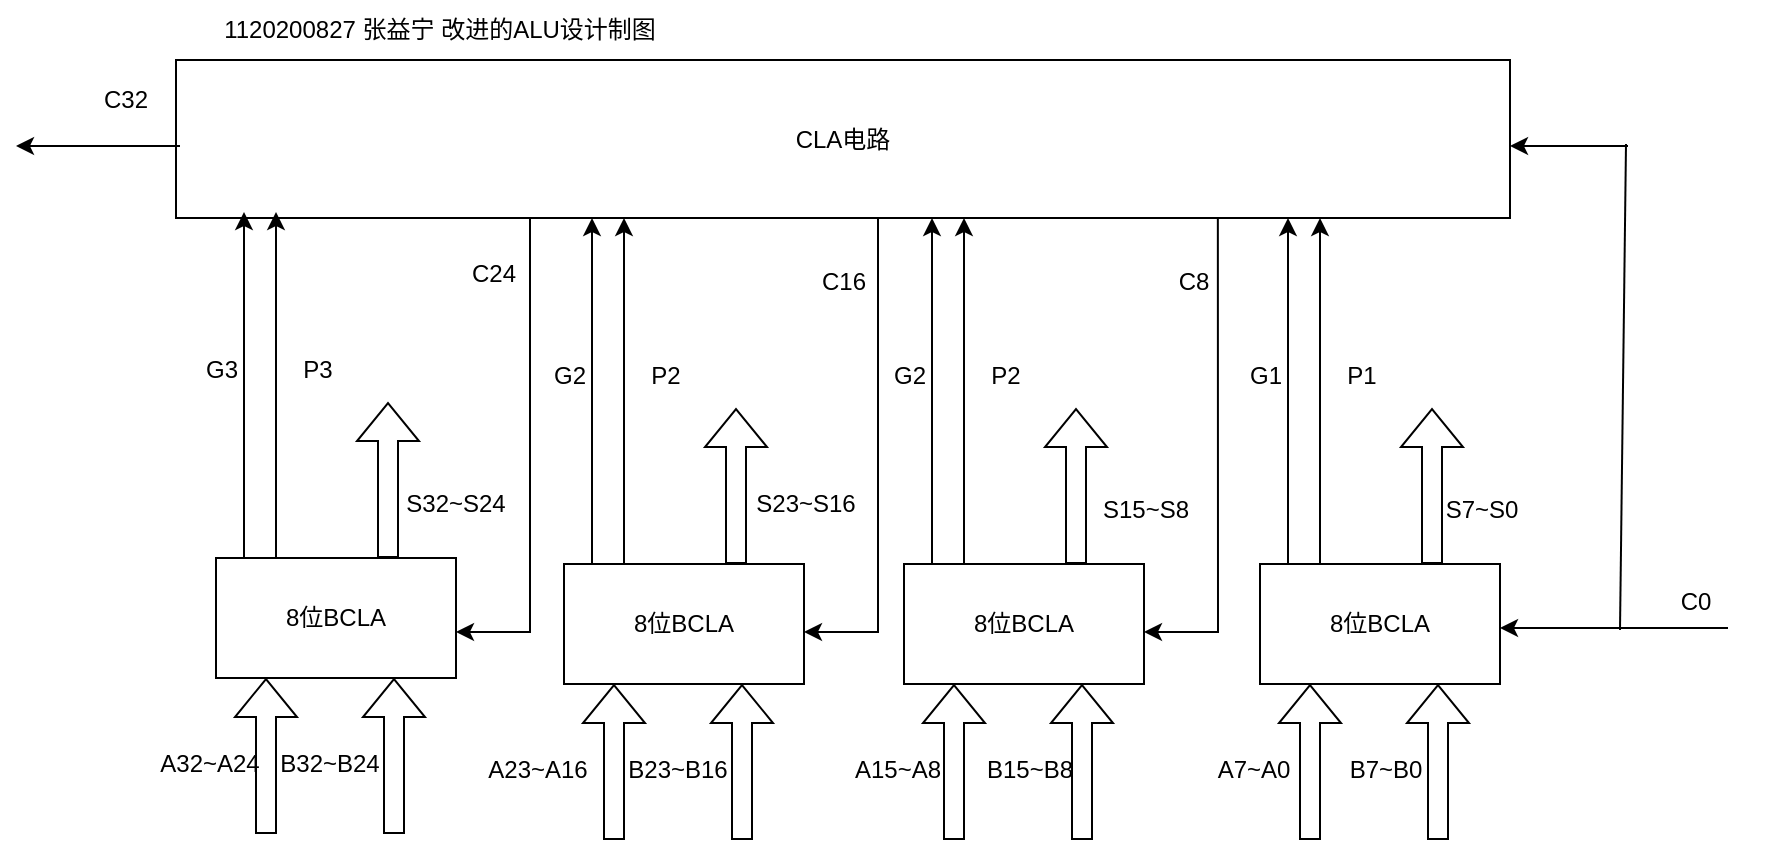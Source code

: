 <mxfile version="21.5.0" type="github">
  <diagram name="第 1 页" id="tp9-DIR90uXELLOAhKr_">
    <mxGraphModel dx="1101" dy="591" grid="0" gridSize="10" guides="1" tooltips="1" connect="1" arrows="1" fold="1" page="1" pageScale="1" pageWidth="2336" pageHeight="1654" math="0" shadow="0">
      <root>
        <mxCell id="0" />
        <mxCell id="1" parent="0" />
        <mxCell id="2G89EVDPKEi4vwQxbu5T-1" value="CLA电路" style="rounded=0;whiteSpace=wrap;html=1;" vertex="1" parent="1">
          <mxGeometry x="124" y="114" width="667" height="79" as="geometry" />
        </mxCell>
        <mxCell id="2G89EVDPKEi4vwQxbu5T-2" value="8位BCLA" style="rounded=0;whiteSpace=wrap;html=1;" vertex="1" parent="1">
          <mxGeometry x="666" y="366" width="120" height="60" as="geometry" />
        </mxCell>
        <mxCell id="2G89EVDPKEi4vwQxbu5T-3" value="1120200827 张益宁 改进的ALU设计制图" style="text;html=1;strokeColor=none;fillColor=none;align=center;verticalAlign=middle;whiteSpace=wrap;rounded=0;" vertex="1" parent="1">
          <mxGeometry x="113" y="84" width="286" height="30" as="geometry" />
        </mxCell>
        <mxCell id="2G89EVDPKEi4vwQxbu5T-4" value="" style="shape=flexArrow;endArrow=classic;html=1;rounded=0;" edge="1" parent="1">
          <mxGeometry width="50" height="50" relative="1" as="geometry">
            <mxPoint x="691" y="504" as="sourcePoint" />
            <mxPoint x="691" y="426" as="targetPoint" />
          </mxGeometry>
        </mxCell>
        <mxCell id="2G89EVDPKEi4vwQxbu5T-5" value="" style="shape=flexArrow;endArrow=classic;html=1;rounded=0;" edge="1" parent="1">
          <mxGeometry width="50" height="50" relative="1" as="geometry">
            <mxPoint x="755" y="504" as="sourcePoint" />
            <mxPoint x="755" y="426" as="targetPoint" />
          </mxGeometry>
        </mxCell>
        <mxCell id="2G89EVDPKEi4vwQxbu5T-6" value="A7~A0" style="text;html=1;strokeColor=none;fillColor=none;align=center;verticalAlign=middle;whiteSpace=wrap;rounded=0;" vertex="1" parent="1">
          <mxGeometry x="633" y="454" width="60" height="30" as="geometry" />
        </mxCell>
        <mxCell id="2G89EVDPKEi4vwQxbu5T-7" value="B7~B0" style="text;html=1;strokeColor=none;fillColor=none;align=center;verticalAlign=middle;whiteSpace=wrap;rounded=0;" vertex="1" parent="1">
          <mxGeometry x="699" y="454" width="60" height="30" as="geometry" />
        </mxCell>
        <mxCell id="2G89EVDPKEi4vwQxbu5T-8" value="" style="shape=flexArrow;endArrow=classic;html=1;rounded=0;" edge="1" parent="1">
          <mxGeometry width="50" height="50" relative="1" as="geometry">
            <mxPoint x="752" y="366" as="sourcePoint" />
            <mxPoint x="752" y="288" as="targetPoint" />
          </mxGeometry>
        </mxCell>
        <mxCell id="2G89EVDPKEi4vwQxbu5T-9" value="S7~S0" style="text;html=1;strokeColor=none;fillColor=none;align=center;verticalAlign=middle;whiteSpace=wrap;rounded=0;" vertex="1" parent="1">
          <mxGeometry x="747" y="324" width="60" height="30" as="geometry" />
        </mxCell>
        <mxCell id="2G89EVDPKEi4vwQxbu5T-11" value="" style="endArrow=classic;html=1;rounded=0;exitX=0.25;exitY=0;exitDx=0;exitDy=0;" edge="1" parent="1" source="2G89EVDPKEi4vwQxbu5T-2">
          <mxGeometry width="50" height="50" relative="1" as="geometry">
            <mxPoint x="787" y="405.842" as="sourcePoint" />
            <mxPoint x="696" y="366" as="targetPoint" />
          </mxGeometry>
        </mxCell>
        <mxCell id="2G89EVDPKEi4vwQxbu5T-12" value="" style="endArrow=classic;html=1;rounded=0;" edge="1" parent="1">
          <mxGeometry width="50" height="50" relative="1" as="geometry">
            <mxPoint x="696" y="365.667" as="sourcePoint" />
            <mxPoint x="696" y="193" as="targetPoint" />
          </mxGeometry>
        </mxCell>
        <mxCell id="2G89EVDPKEi4vwQxbu5T-13" value="G1" style="text;html=1;strokeColor=none;fillColor=none;align=center;verticalAlign=middle;whiteSpace=wrap;rounded=0;" vertex="1" parent="1">
          <mxGeometry x="639" y="257" width="60" height="30" as="geometry" />
        </mxCell>
        <mxCell id="2G89EVDPKEi4vwQxbu5T-14" value="" style="endArrow=classic;html=1;rounded=0;" edge="1" parent="1">
          <mxGeometry width="50" height="50" relative="1" as="geometry">
            <mxPoint x="680" y="365.667" as="sourcePoint" />
            <mxPoint x="680" y="193" as="targetPoint" />
          </mxGeometry>
        </mxCell>
        <mxCell id="2G89EVDPKEi4vwQxbu5T-15" value="P1" style="text;html=1;strokeColor=none;fillColor=none;align=center;verticalAlign=middle;whiteSpace=wrap;rounded=0;" vertex="1" parent="1">
          <mxGeometry x="687" y="257" width="60" height="30" as="geometry" />
        </mxCell>
        <mxCell id="2G89EVDPKEi4vwQxbu5T-16" value="8位BCLA" style="rounded=0;whiteSpace=wrap;html=1;" vertex="1" parent="1">
          <mxGeometry x="488" y="366" width="120" height="60" as="geometry" />
        </mxCell>
        <mxCell id="2G89EVDPKEi4vwQxbu5T-17" value="" style="shape=flexArrow;endArrow=classic;html=1;rounded=0;" edge="1" parent="1">
          <mxGeometry width="50" height="50" relative="1" as="geometry">
            <mxPoint x="513" y="504" as="sourcePoint" />
            <mxPoint x="513" y="426" as="targetPoint" />
          </mxGeometry>
        </mxCell>
        <mxCell id="2G89EVDPKEi4vwQxbu5T-18" value="" style="shape=flexArrow;endArrow=classic;html=1;rounded=0;" edge="1" parent="1">
          <mxGeometry width="50" height="50" relative="1" as="geometry">
            <mxPoint x="577" y="504" as="sourcePoint" />
            <mxPoint x="577" y="426" as="targetPoint" />
          </mxGeometry>
        </mxCell>
        <mxCell id="2G89EVDPKEi4vwQxbu5T-19" value="A15~A8" style="text;html=1;strokeColor=none;fillColor=none;align=center;verticalAlign=middle;whiteSpace=wrap;rounded=0;" vertex="1" parent="1">
          <mxGeometry x="455" y="454" width="60" height="30" as="geometry" />
        </mxCell>
        <mxCell id="2G89EVDPKEi4vwQxbu5T-20" value="B15~B8" style="text;html=1;strokeColor=none;fillColor=none;align=center;verticalAlign=middle;whiteSpace=wrap;rounded=0;" vertex="1" parent="1">
          <mxGeometry x="521" y="454" width="60" height="30" as="geometry" />
        </mxCell>
        <mxCell id="2G89EVDPKEi4vwQxbu5T-21" value="" style="shape=flexArrow;endArrow=classic;html=1;rounded=0;" edge="1" parent="1">
          <mxGeometry width="50" height="50" relative="1" as="geometry">
            <mxPoint x="574" y="366" as="sourcePoint" />
            <mxPoint x="574" y="288" as="targetPoint" />
          </mxGeometry>
        </mxCell>
        <mxCell id="2G89EVDPKEi4vwQxbu5T-22" value="S15~S8" style="text;html=1;strokeColor=none;fillColor=none;align=center;verticalAlign=middle;whiteSpace=wrap;rounded=0;" vertex="1" parent="1">
          <mxGeometry x="579" y="324" width="60" height="30" as="geometry" />
        </mxCell>
        <mxCell id="2G89EVDPKEi4vwQxbu5T-23" value="" style="endArrow=classic;html=1;rounded=0;exitX=0.25;exitY=0;exitDx=0;exitDy=0;" edge="1" parent="1" source="2G89EVDPKEi4vwQxbu5T-16">
          <mxGeometry width="50" height="50" relative="1" as="geometry">
            <mxPoint x="609" y="405.842" as="sourcePoint" />
            <mxPoint x="518" y="366" as="targetPoint" />
          </mxGeometry>
        </mxCell>
        <mxCell id="2G89EVDPKEi4vwQxbu5T-24" value="" style="endArrow=classic;html=1;rounded=0;" edge="1" parent="1">
          <mxGeometry width="50" height="50" relative="1" as="geometry">
            <mxPoint x="518" y="365.667" as="sourcePoint" />
            <mxPoint x="518" y="193" as="targetPoint" />
          </mxGeometry>
        </mxCell>
        <mxCell id="2G89EVDPKEi4vwQxbu5T-25" value="G2" style="text;html=1;strokeColor=none;fillColor=none;align=center;verticalAlign=middle;whiteSpace=wrap;rounded=0;" vertex="1" parent="1">
          <mxGeometry x="461" y="257" width="60" height="30" as="geometry" />
        </mxCell>
        <mxCell id="2G89EVDPKEi4vwQxbu5T-26" value="" style="endArrow=classic;html=1;rounded=0;" edge="1" parent="1">
          <mxGeometry width="50" height="50" relative="1" as="geometry">
            <mxPoint x="502" y="365.667" as="sourcePoint" />
            <mxPoint x="502" y="193" as="targetPoint" />
          </mxGeometry>
        </mxCell>
        <mxCell id="2G89EVDPKEi4vwQxbu5T-27" value="P2" style="text;html=1;strokeColor=none;fillColor=none;align=center;verticalAlign=middle;whiteSpace=wrap;rounded=0;" vertex="1" parent="1">
          <mxGeometry x="509" y="257" width="60" height="30" as="geometry" />
        </mxCell>
        <mxCell id="2G89EVDPKEi4vwQxbu5T-28" value="8位BCLA" style="rounded=0;whiteSpace=wrap;html=1;" vertex="1" parent="1">
          <mxGeometry x="318" y="366" width="120" height="60" as="geometry" />
        </mxCell>
        <mxCell id="2G89EVDPKEi4vwQxbu5T-29" value="" style="shape=flexArrow;endArrow=classic;html=1;rounded=0;" edge="1" parent="1">
          <mxGeometry width="50" height="50" relative="1" as="geometry">
            <mxPoint x="343" y="504" as="sourcePoint" />
            <mxPoint x="343" y="426" as="targetPoint" />
          </mxGeometry>
        </mxCell>
        <mxCell id="2G89EVDPKEi4vwQxbu5T-30" value="" style="shape=flexArrow;endArrow=classic;html=1;rounded=0;" edge="1" parent="1">
          <mxGeometry width="50" height="50" relative="1" as="geometry">
            <mxPoint x="407" y="504" as="sourcePoint" />
            <mxPoint x="407" y="426" as="targetPoint" />
          </mxGeometry>
        </mxCell>
        <mxCell id="2G89EVDPKEi4vwQxbu5T-31" value="A23~A16" style="text;html=1;strokeColor=none;fillColor=none;align=center;verticalAlign=middle;whiteSpace=wrap;rounded=0;" vertex="1" parent="1">
          <mxGeometry x="275" y="454" width="60" height="30" as="geometry" />
        </mxCell>
        <mxCell id="2G89EVDPKEi4vwQxbu5T-32" value="B23~B16" style="text;html=1;strokeColor=none;fillColor=none;align=center;verticalAlign=middle;whiteSpace=wrap;rounded=0;" vertex="1" parent="1">
          <mxGeometry x="345" y="454" width="60" height="30" as="geometry" />
        </mxCell>
        <mxCell id="2G89EVDPKEi4vwQxbu5T-33" value="" style="shape=flexArrow;endArrow=classic;html=1;rounded=0;" edge="1" parent="1">
          <mxGeometry width="50" height="50" relative="1" as="geometry">
            <mxPoint x="404" y="366" as="sourcePoint" />
            <mxPoint x="404" y="288" as="targetPoint" />
          </mxGeometry>
        </mxCell>
        <mxCell id="2G89EVDPKEi4vwQxbu5T-34" value="S23~S16" style="text;html=1;strokeColor=none;fillColor=none;align=center;verticalAlign=middle;whiteSpace=wrap;rounded=0;" vertex="1" parent="1">
          <mxGeometry x="409" y="321" width="60" height="30" as="geometry" />
        </mxCell>
        <mxCell id="2G89EVDPKEi4vwQxbu5T-35" value="" style="endArrow=classic;html=1;rounded=0;exitX=0.25;exitY=0;exitDx=0;exitDy=0;" edge="1" parent="1" source="2G89EVDPKEi4vwQxbu5T-28">
          <mxGeometry width="50" height="50" relative="1" as="geometry">
            <mxPoint x="439" y="405.842" as="sourcePoint" />
            <mxPoint x="348" y="366" as="targetPoint" />
          </mxGeometry>
        </mxCell>
        <mxCell id="2G89EVDPKEi4vwQxbu5T-36" value="" style="endArrow=classic;html=1;rounded=0;" edge="1" parent="1">
          <mxGeometry width="50" height="50" relative="1" as="geometry">
            <mxPoint x="348" y="365.667" as="sourcePoint" />
            <mxPoint x="348" y="193" as="targetPoint" />
          </mxGeometry>
        </mxCell>
        <mxCell id="2G89EVDPKEi4vwQxbu5T-37" value="G2" style="text;html=1;strokeColor=none;fillColor=none;align=center;verticalAlign=middle;whiteSpace=wrap;rounded=0;" vertex="1" parent="1">
          <mxGeometry x="291" y="257" width="60" height="30" as="geometry" />
        </mxCell>
        <mxCell id="2G89EVDPKEi4vwQxbu5T-38" value="" style="endArrow=classic;html=1;rounded=0;" edge="1" parent="1">
          <mxGeometry width="50" height="50" relative="1" as="geometry">
            <mxPoint x="332" y="365.667" as="sourcePoint" />
            <mxPoint x="332" y="193" as="targetPoint" />
          </mxGeometry>
        </mxCell>
        <mxCell id="2G89EVDPKEi4vwQxbu5T-39" value="P2" style="text;html=1;strokeColor=none;fillColor=none;align=center;verticalAlign=middle;whiteSpace=wrap;rounded=0;" vertex="1" parent="1">
          <mxGeometry x="339" y="257" width="60" height="30" as="geometry" />
        </mxCell>
        <mxCell id="2G89EVDPKEi4vwQxbu5T-40" value="8位BCLA" style="rounded=0;whiteSpace=wrap;html=1;" vertex="1" parent="1">
          <mxGeometry x="144" y="363" width="120" height="60" as="geometry" />
        </mxCell>
        <mxCell id="2G89EVDPKEi4vwQxbu5T-41" value="" style="shape=flexArrow;endArrow=classic;html=1;rounded=0;" edge="1" parent="1">
          <mxGeometry width="50" height="50" relative="1" as="geometry">
            <mxPoint x="169" y="501" as="sourcePoint" />
            <mxPoint x="169" y="423" as="targetPoint" />
          </mxGeometry>
        </mxCell>
        <mxCell id="2G89EVDPKEi4vwQxbu5T-42" value="" style="shape=flexArrow;endArrow=classic;html=1;rounded=0;" edge="1" parent="1">
          <mxGeometry width="50" height="50" relative="1" as="geometry">
            <mxPoint x="233" y="501" as="sourcePoint" />
            <mxPoint x="233" y="423" as="targetPoint" />
          </mxGeometry>
        </mxCell>
        <mxCell id="2G89EVDPKEi4vwQxbu5T-43" value="A32~A24" style="text;html=1;strokeColor=none;fillColor=none;align=center;verticalAlign=middle;whiteSpace=wrap;rounded=0;" vertex="1" parent="1">
          <mxGeometry x="111" y="451" width="60" height="30" as="geometry" />
        </mxCell>
        <mxCell id="2G89EVDPKEi4vwQxbu5T-44" value="B32~B24" style="text;html=1;strokeColor=none;fillColor=none;align=center;verticalAlign=middle;whiteSpace=wrap;rounded=0;" vertex="1" parent="1">
          <mxGeometry x="171" y="451" width="60" height="30" as="geometry" />
        </mxCell>
        <mxCell id="2G89EVDPKEi4vwQxbu5T-45" value="" style="shape=flexArrow;endArrow=classic;html=1;rounded=0;" edge="1" parent="1">
          <mxGeometry width="50" height="50" relative="1" as="geometry">
            <mxPoint x="230" y="363" as="sourcePoint" />
            <mxPoint x="230" y="285" as="targetPoint" />
          </mxGeometry>
        </mxCell>
        <mxCell id="2G89EVDPKEi4vwQxbu5T-46" value="S32~S24" style="text;html=1;strokeColor=none;fillColor=none;align=center;verticalAlign=middle;whiteSpace=wrap;rounded=0;" vertex="1" parent="1">
          <mxGeometry x="234" y="321" width="60" height="30" as="geometry" />
        </mxCell>
        <mxCell id="2G89EVDPKEi4vwQxbu5T-47" value="" style="endArrow=classic;html=1;rounded=0;exitX=0.25;exitY=0;exitDx=0;exitDy=0;" edge="1" parent="1" source="2G89EVDPKEi4vwQxbu5T-40">
          <mxGeometry width="50" height="50" relative="1" as="geometry">
            <mxPoint x="265" y="402.842" as="sourcePoint" />
            <mxPoint x="174" y="363" as="targetPoint" />
          </mxGeometry>
        </mxCell>
        <mxCell id="2G89EVDPKEi4vwQxbu5T-48" value="" style="endArrow=classic;html=1;rounded=0;" edge="1" parent="1">
          <mxGeometry width="50" height="50" relative="1" as="geometry">
            <mxPoint x="174" y="362.667" as="sourcePoint" />
            <mxPoint x="174" y="190" as="targetPoint" />
          </mxGeometry>
        </mxCell>
        <mxCell id="2G89EVDPKEi4vwQxbu5T-49" value="G3" style="text;html=1;strokeColor=none;fillColor=none;align=center;verticalAlign=middle;whiteSpace=wrap;rounded=0;" vertex="1" parent="1">
          <mxGeometry x="117" y="254" width="60" height="30" as="geometry" />
        </mxCell>
        <mxCell id="2G89EVDPKEi4vwQxbu5T-50" value="" style="endArrow=classic;html=1;rounded=0;" edge="1" parent="1">
          <mxGeometry width="50" height="50" relative="1" as="geometry">
            <mxPoint x="158" y="362.667" as="sourcePoint" />
            <mxPoint x="158" y="190" as="targetPoint" />
          </mxGeometry>
        </mxCell>
        <mxCell id="2G89EVDPKEi4vwQxbu5T-51" value="P3" style="text;html=1;strokeColor=none;fillColor=none;align=center;verticalAlign=middle;whiteSpace=wrap;rounded=0;" vertex="1" parent="1">
          <mxGeometry x="165" y="254" width="60" height="30" as="geometry" />
        </mxCell>
        <mxCell id="2G89EVDPKEi4vwQxbu5T-52" value="" style="endArrow=classic;html=1;rounded=0;" edge="1" parent="1">
          <mxGeometry width="50" height="50" relative="1" as="geometry">
            <mxPoint x="900" y="398" as="sourcePoint" />
            <mxPoint x="786" y="398" as="targetPoint" />
          </mxGeometry>
        </mxCell>
        <mxCell id="2G89EVDPKEi4vwQxbu5T-53" value="" style="endArrow=classic;html=1;rounded=0;" edge="1" parent="1">
          <mxGeometry width="50" height="50" relative="1" as="geometry">
            <mxPoint x="850" y="157" as="sourcePoint" />
            <mxPoint x="791" y="157" as="targetPoint" />
          </mxGeometry>
        </mxCell>
        <mxCell id="2G89EVDPKEi4vwQxbu5T-54" value="" style="endArrow=none;html=1;rounded=0;" edge="1" parent="1">
          <mxGeometry width="50" height="50" relative="1" as="geometry">
            <mxPoint x="846" y="399" as="sourcePoint" />
            <mxPoint x="849" y="156" as="targetPoint" />
          </mxGeometry>
        </mxCell>
        <mxCell id="2G89EVDPKEi4vwQxbu5T-69" value="C0" style="text;html=1;strokeColor=none;fillColor=none;align=center;verticalAlign=middle;whiteSpace=wrap;rounded=0;" vertex="1" parent="1">
          <mxGeometry x="844" y="370" width="80" height="30" as="geometry" />
        </mxCell>
        <mxCell id="2G89EVDPKEi4vwQxbu5T-70" value="" style="endArrow=classic;html=1;rounded=0;exitX=0.781;exitY=1.002;exitDx=0;exitDy=0;exitPerimeter=0;" edge="1" parent="1" source="2G89EVDPKEi4vwQxbu5T-1">
          <mxGeometry width="50" height="50" relative="1" as="geometry">
            <mxPoint x="694" y="400" as="sourcePoint" />
            <mxPoint x="608" y="400" as="targetPoint" />
            <Array as="points">
              <mxPoint x="645" y="400" />
            </Array>
          </mxGeometry>
        </mxCell>
        <mxCell id="2G89EVDPKEi4vwQxbu5T-71" value="" style="endArrow=classic;html=1;rounded=0;exitX=0.781;exitY=1.002;exitDx=0;exitDy=0;exitPerimeter=0;" edge="1" parent="1">
          <mxGeometry width="50" height="50" relative="1" as="geometry">
            <mxPoint x="475" y="193" as="sourcePoint" />
            <mxPoint x="438" y="400" as="targetPoint" />
            <Array as="points">
              <mxPoint x="475" y="400" />
            </Array>
          </mxGeometry>
        </mxCell>
        <mxCell id="2G89EVDPKEi4vwQxbu5T-72" value="" style="endArrow=classic;html=1;rounded=0;exitX=0.781;exitY=1.002;exitDx=0;exitDy=0;exitPerimeter=0;" edge="1" parent="1">
          <mxGeometry width="50" height="50" relative="1" as="geometry">
            <mxPoint x="301" y="193" as="sourcePoint" />
            <mxPoint x="264" y="400" as="targetPoint" />
            <Array as="points">
              <mxPoint x="301" y="400" />
            </Array>
          </mxGeometry>
        </mxCell>
        <mxCell id="2G89EVDPKEi4vwQxbu5T-73" value="C8" style="text;html=1;strokeColor=none;fillColor=none;align=center;verticalAlign=middle;whiteSpace=wrap;rounded=0;" vertex="1" parent="1">
          <mxGeometry x="593" y="210" width="80" height="30" as="geometry" />
        </mxCell>
        <mxCell id="2G89EVDPKEi4vwQxbu5T-74" value="C16" style="text;html=1;strokeColor=none;fillColor=none;align=center;verticalAlign=middle;whiteSpace=wrap;rounded=0;" vertex="1" parent="1">
          <mxGeometry x="417.5" y="210" width="80" height="30" as="geometry" />
        </mxCell>
        <mxCell id="2G89EVDPKEi4vwQxbu5T-75" value="C24" style="text;html=1;strokeColor=none;fillColor=none;align=center;verticalAlign=middle;whiteSpace=wrap;rounded=0;" vertex="1" parent="1">
          <mxGeometry x="243" y="206" width="80" height="30" as="geometry" />
        </mxCell>
        <mxCell id="2G89EVDPKEi4vwQxbu5T-76" value="C32" style="text;html=1;strokeColor=none;fillColor=none;align=center;verticalAlign=middle;whiteSpace=wrap;rounded=0;" vertex="1" parent="1">
          <mxGeometry x="59" y="119" width="80" height="30" as="geometry" />
        </mxCell>
        <mxCell id="2G89EVDPKEi4vwQxbu5T-77" value="" style="endArrow=classic;html=1;rounded=0;" edge="1" parent="1">
          <mxGeometry width="50" height="50" relative="1" as="geometry">
            <mxPoint x="126" y="157" as="sourcePoint" />
            <mxPoint x="44" y="157" as="targetPoint" />
          </mxGeometry>
        </mxCell>
      </root>
    </mxGraphModel>
  </diagram>
</mxfile>
